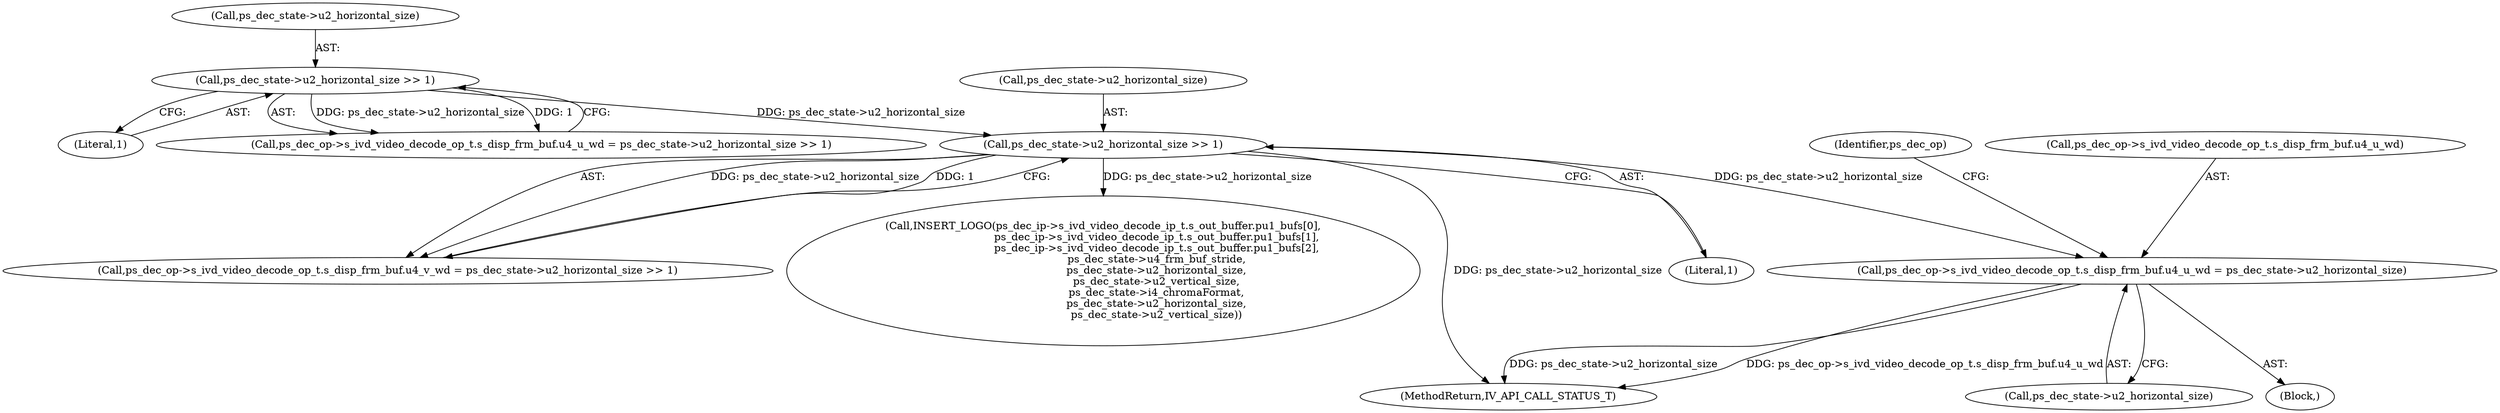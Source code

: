 digraph "0_Android_a86eb798d077b9b25c8f8c77e3c02c2f287c1ce7@pointer" {
"1000961" [label="(Call,ps_dec_op->s_ivd_video_decode_op_t.s_disp_frm_buf.u4_u_wd = ps_dec_state->u2_horizontal_size)"];
"1000909" [label="(Call,ps_dec_state->u2_horizontal_size >> 1)"];
"1000870" [label="(Call,ps_dec_state->u2_horizontal_size >> 1)"];
"1000913" [label="(Literal,1)"];
"1000910" [label="(Call,ps_dec_state->u2_horizontal_size)"];
"1000909" [label="(Call,ps_dec_state->u2_horizontal_size >> 1)"];
"1000961" [label="(Call,ps_dec_op->s_ivd_video_decode_op_t.s_disp_frm_buf.u4_u_wd = ps_dec_state->u2_horizontal_size)"];
"1000901" [label="(Call,ps_dec_op->s_ivd_video_decode_op_t.s_disp_frm_buf.u4_v_wd = ps_dec_state->u2_horizontal_size >> 1)"];
"1000976" [label="(Identifier,ps_dec_op)"];
"1000969" [label="(Call,ps_dec_state->u2_horizontal_size)"];
"1001040" [label="(Call,INSERT_LOGO(ps_dec_ip->s_ivd_video_decode_ip_t.s_out_buffer.pu1_bufs[0],\n                                ps_dec_ip->s_ivd_video_decode_ip_t.s_out_buffer.pu1_bufs[1],\n                                ps_dec_ip->s_ivd_video_decode_ip_t.s_out_buffer.pu1_bufs[2],\n                                ps_dec_state->u4_frm_buf_stride,\n                                ps_dec_state->u2_horizontal_size,\n                                ps_dec_state->u2_vertical_size,\n                                ps_dec_state->i4_chromaFormat,\n                                ps_dec_state->u2_horizontal_size,\n                                ps_dec_state->u2_vertical_size))"];
"1000870" [label="(Call,ps_dec_state->u2_horizontal_size >> 1)"];
"1000874" [label="(Literal,1)"];
"1000962" [label="(Call,ps_dec_op->s_ivd_video_decode_op_t.s_disp_frm_buf.u4_u_wd)"];
"1000871" [label="(Call,ps_dec_state->u2_horizontal_size)"];
"1001689" [label="(MethodReturn,IV_API_CALL_STATUS_T)"];
"1000862" [label="(Call,ps_dec_op->s_ivd_video_decode_op_t.s_disp_frm_buf.u4_u_wd = ps_dec_state->u2_horizontal_size >> 1)"];
"1000958" [label="(Block,)"];
"1000961" -> "1000958"  [label="AST: "];
"1000961" -> "1000969"  [label="CFG: "];
"1000962" -> "1000961"  [label="AST: "];
"1000969" -> "1000961"  [label="AST: "];
"1000976" -> "1000961"  [label="CFG: "];
"1000961" -> "1001689"  [label="DDG: ps_dec_state->u2_horizontal_size"];
"1000961" -> "1001689"  [label="DDG: ps_dec_op->s_ivd_video_decode_op_t.s_disp_frm_buf.u4_u_wd"];
"1000909" -> "1000961"  [label="DDG: ps_dec_state->u2_horizontal_size"];
"1000909" -> "1000901"  [label="AST: "];
"1000909" -> "1000913"  [label="CFG: "];
"1000910" -> "1000909"  [label="AST: "];
"1000913" -> "1000909"  [label="AST: "];
"1000901" -> "1000909"  [label="CFG: "];
"1000909" -> "1001689"  [label="DDG: ps_dec_state->u2_horizontal_size"];
"1000909" -> "1000901"  [label="DDG: ps_dec_state->u2_horizontal_size"];
"1000909" -> "1000901"  [label="DDG: 1"];
"1000870" -> "1000909"  [label="DDG: ps_dec_state->u2_horizontal_size"];
"1000909" -> "1001040"  [label="DDG: ps_dec_state->u2_horizontal_size"];
"1000870" -> "1000862"  [label="AST: "];
"1000870" -> "1000874"  [label="CFG: "];
"1000871" -> "1000870"  [label="AST: "];
"1000874" -> "1000870"  [label="AST: "];
"1000862" -> "1000870"  [label="CFG: "];
"1000870" -> "1000862"  [label="DDG: ps_dec_state->u2_horizontal_size"];
"1000870" -> "1000862"  [label="DDG: 1"];
}
